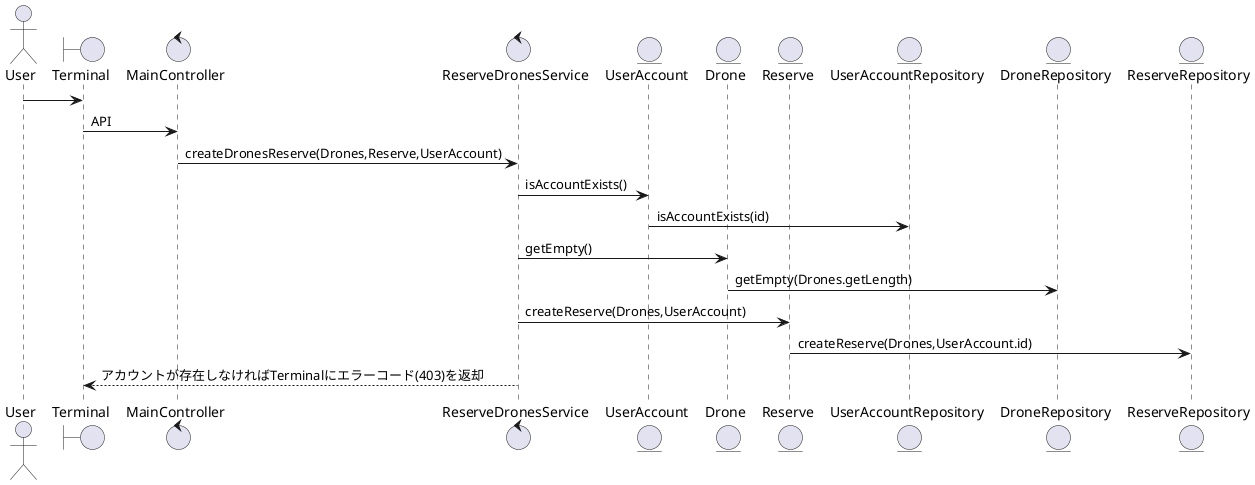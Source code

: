 ' ### ドローン予約
' #### 基本コース：
' ユーザーはリクエストボディに機体数とユーザーIDを入れ、予約urlに対してリクエストを投げる。システムはドローンの空きが存在すれば予約を行い、成功ステータスを返却する。
' ドローンの空きが存在しなければ失敗ステータス(機体に空きがない)を返却する。
' #### 代替コース：
' ユーザーIDが存在しない：失敗ステータス(ユーザーが存在しない)を返却する


@startuml
actor User
boundary Terminal
control MainController
control ReserveDronesService
entity UserAccount
entity Drone
entity Reserve
entity UserAccountRepository
entity DroneRepository
entity ReserveRepository

User -> Terminal
Terminal -> MainController : API
MainController -> ReserveDronesService : createDronesReserve(Drones,Reserve,UserAccount)
ReserveDronesService -> UserAccount : isAccountExists()
UserAccount -> UserAccountRepository : isAccountExists(id)
ReserveDronesService -> Drone : getEmpty()
Drone -> DroneRepository : getEmpty(Drones.getLength)
ReserveDronesService -> Reserve : createReserve(Drones,UserAccount)
Reserve -> ReserveRepository : createReserve(Drones,UserAccount.id)
ReserveDronesService --> Terminal : アカウントが存在しなければTerminalにエラーコード(403)を返却
@enduml
